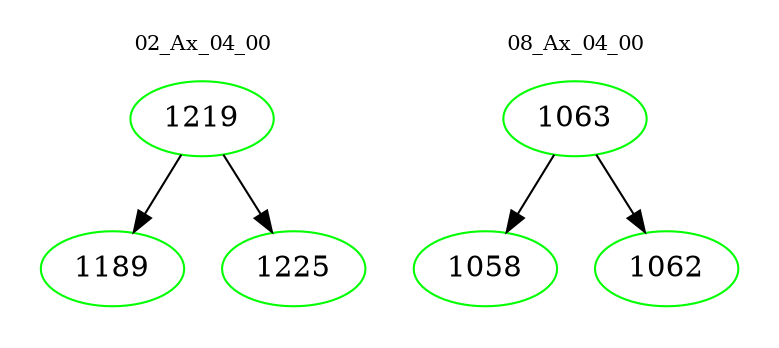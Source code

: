 digraph{
subgraph cluster_0 {
color = white
label = "02_Ax_04_00";
fontsize=10;
T0_1219 [label="1219", color="green"]
T0_1219 -> T0_1189 [color="black"]
T0_1189 [label="1189", color="green"]
T0_1219 -> T0_1225 [color="black"]
T0_1225 [label="1225", color="green"]
}
subgraph cluster_1 {
color = white
label = "08_Ax_04_00";
fontsize=10;
T1_1063 [label="1063", color="green"]
T1_1063 -> T1_1058 [color="black"]
T1_1058 [label="1058", color="green"]
T1_1063 -> T1_1062 [color="black"]
T1_1062 [label="1062", color="green"]
}
}
